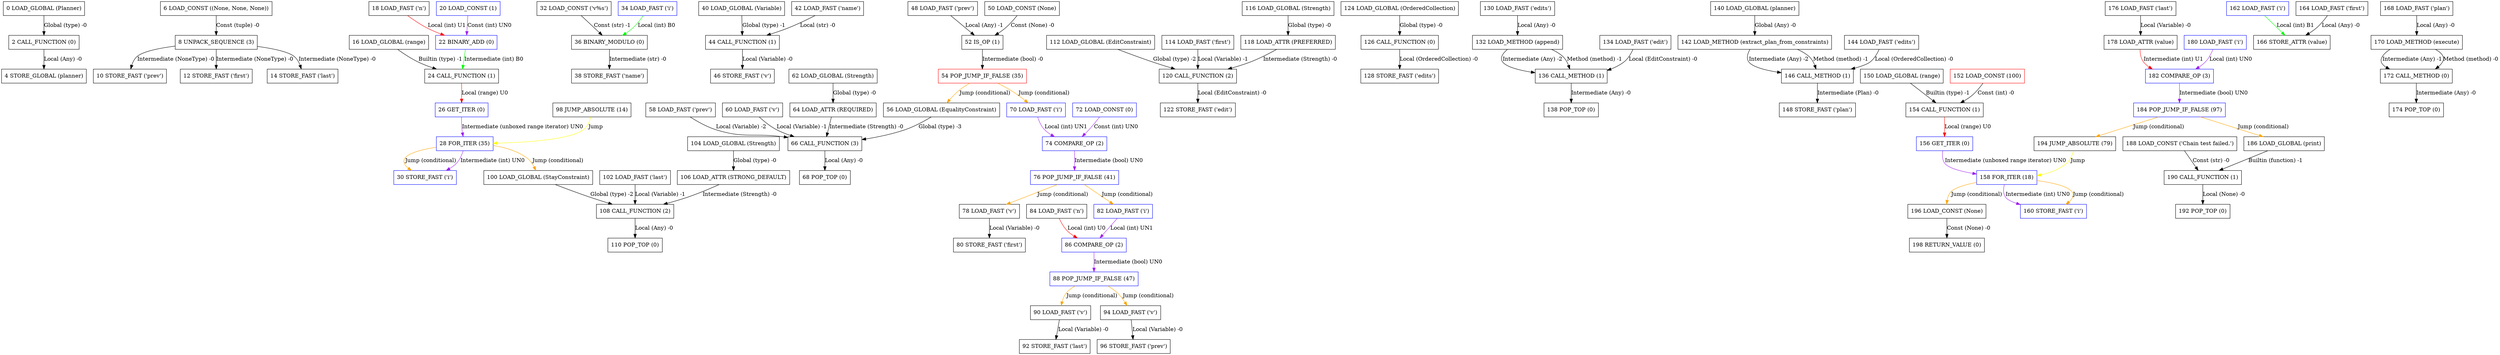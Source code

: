 digraph chain_test { 
	node [shape=box];
	OP0 [label="0 LOAD_GLOBAL (Planner)" color="black"];
	OP2 [label="2 CALL_FUNCTION (0)" color="black"];
	OP4 [label="4 STORE_GLOBAL (planner)" color="black"];
	OP6 [label="6 LOAD_CONST ((None, None, None))" color="black"];
	OP8 [label="8 UNPACK_SEQUENCE (3)" color="black"];
	OP10 [label="10 STORE_FAST ('prev')" color="black"];
	OP12 [label="12 STORE_FAST ('first')" color="black"];
	OP14 [label="14 STORE_FAST ('last')" color="black"];
	OP16 [label="16 LOAD_GLOBAL (range)" color="black"];
	OP18 [label="18 LOAD_FAST ('n')" color="black"];
	OP20 [label="20 LOAD_CONST (1)" color="blue"];
	OP22 [label="22 BINARY_ADD (0)" color="blue"];
	OP24 [label="24 CALL_FUNCTION (1)" color="black"];
	OP26 [label="26 GET_ITER (0)" color="blue"];
	OP28 [label="28 FOR_ITER (35)" color="blue"];
	OP28 -> OP30 [label="Jump (conditional)" color=orange];
	OP28 -> OP100 [label="Jump (conditional)" color=orange];
	OP30 [label="30 STORE_FAST ('i')" color="blue"];
	OP32 [label="32 LOAD_CONST ('v%s')" color="black"];
	OP34 [label="34 LOAD_FAST ('i')" color="blue"];
	OP36 [label="36 BINARY_MODULO (0)" color="black"];
	OP38 [label="38 STORE_FAST ('name')" color="black"];
	OP40 [label="40 LOAD_GLOBAL (Variable)" color="black"];
	OP42 [label="42 LOAD_FAST ('name')" color="black"];
	OP44 [label="44 CALL_FUNCTION (1)" color="black"];
	OP46 [label="46 STORE_FAST ('v')" color="black"];
	OP48 [label="48 LOAD_FAST ('prev')" color="black"];
	OP50 [label="50 LOAD_CONST (None)" color="black"];
	OP52 [label="52 IS_OP (1)" color="black"];
	OP54 [label="54 POP_JUMP_IF_FALSE (35)" color="red"];
	OP54 -> OP56 [label="Jump (conditional)" color=orange];
	OP54 -> OP70 [label="Jump (conditional)" color=orange];
	OP56 [label="56 LOAD_GLOBAL (EqualityConstraint)" color="black"];
	OP58 [label="58 LOAD_FAST ('prev')" color="black"];
	OP60 [label="60 LOAD_FAST ('v')" color="black"];
	OP62 [label="62 LOAD_GLOBAL (Strength)" color="black"];
	OP64 [label="64 LOAD_ATTR (REQUIRED)" color="black"];
	OP66 [label="66 CALL_FUNCTION (3)" color="black"];
	OP68 [label="68 POP_TOP (0)" color="black"];
	OP70 [label="70 LOAD_FAST ('i')" color="blue"];
	OP72 [label="72 LOAD_CONST (0)" color="blue"];
	OP74 [label="74 COMPARE_OP (2)" color="blue"];
	OP76 [label="76 POP_JUMP_IF_FALSE (41)" color="blue"];
	OP76 -> OP78 [label="Jump (conditional)" color=orange];
	OP76 -> OP82 [label="Jump (conditional)" color=orange];
	OP78 [label="78 LOAD_FAST ('v')" color="black"];
	OP80 [label="80 STORE_FAST ('first')" color="black"];
	OP82 [label="82 LOAD_FAST ('i')" color="blue"];
	OP84 [label="84 LOAD_FAST ('n')" color="black"];
	OP86 [label="86 COMPARE_OP (2)" color="blue"];
	OP88 [label="88 POP_JUMP_IF_FALSE (47)" color="blue"];
	OP88 -> OP90 [label="Jump (conditional)" color=orange];
	OP88 -> OP94 [label="Jump (conditional)" color=orange];
	OP90 [label="90 LOAD_FAST ('v')" color="black"];
	OP92 [label="92 STORE_FAST ('last')" color="black"];
	OP94 [label="94 LOAD_FAST ('v')" color="black"];
	OP96 [label="96 STORE_FAST ('prev')" color="black"];
	OP98 [label="98 JUMP_ABSOLUTE (14)" color="black"];
	OP98 -> OP28 [label="Jump" color=yellow];
	OP100 [label="100 LOAD_GLOBAL (StayConstraint)" color="black"];
	OP102 [label="102 LOAD_FAST ('last')" color="black"];
	OP104 [label="104 LOAD_GLOBAL (Strength)" color="black"];
	OP106 [label="106 LOAD_ATTR (STRONG_DEFAULT)" color="black"];
	OP108 [label="108 CALL_FUNCTION (2)" color="black"];
	OP110 [label="110 POP_TOP (0)" color="black"];
	OP112 [label="112 LOAD_GLOBAL (EditConstraint)" color="black"];
	OP114 [label="114 LOAD_FAST ('first')" color="black"];
	OP116 [label="116 LOAD_GLOBAL (Strength)" color="black"];
	OP118 [label="118 LOAD_ATTR (PREFERRED)" color="black"];
	OP120 [label="120 CALL_FUNCTION (2)" color="black"];
	OP122 [label="122 STORE_FAST ('edit')" color="black"];
	OP124 [label="124 LOAD_GLOBAL (OrderedCollection)" color="black"];
	OP126 [label="126 CALL_FUNCTION (0)" color="black"];
	OP128 [label="128 STORE_FAST ('edits')" color="black"];
	OP130 [label="130 LOAD_FAST ('edits')" color="black"];
	OP132 [label="132 LOAD_METHOD (append)" color="black"];
	OP134 [label="134 LOAD_FAST ('edit')" color="black"];
	OP136 [label="136 CALL_METHOD (1)" color="black"];
	OP138 [label="138 POP_TOP (0)" color="black"];
	OP140 [label="140 LOAD_GLOBAL (planner)" color="black"];
	OP142 [label="142 LOAD_METHOD (extract_plan_from_constraints)" color="black"];
	OP144 [label="144 LOAD_FAST ('edits')" color="black"];
	OP146 [label="146 CALL_METHOD (1)" color="black"];
	OP148 [label="148 STORE_FAST ('plan')" color="black"];
	OP150 [label="150 LOAD_GLOBAL (range)" color="black"];
	OP152 [label="152 LOAD_CONST (100)" color="red"];
	OP154 [label="154 CALL_FUNCTION (1)" color="black"];
	OP156 [label="156 GET_ITER (0)" color="blue"];
	OP158 [label="158 FOR_ITER (18)" color="blue"];
	OP158 -> OP160 [label="Jump (conditional)" color=orange];
	OP158 -> OP196 [label="Jump (conditional)" color=orange];
	OP160 [label="160 STORE_FAST ('i')" color="blue"];
	OP162 [label="162 LOAD_FAST ('i')" color="blue"];
	OP164 [label="164 LOAD_FAST ('first')" color="black"];
	OP166 [label="166 STORE_ATTR (value)" color="black"];
	OP168 [label="168 LOAD_FAST ('plan')" color="black"];
	OP170 [label="170 LOAD_METHOD (execute)" color="black"];
	OP172 [label="172 CALL_METHOD (0)" color="black"];
	OP174 [label="174 POP_TOP (0)" color="black"];
	OP176 [label="176 LOAD_FAST ('last')" color="black"];
	OP178 [label="178 LOAD_ATTR (value)" color="black"];
	OP180 [label="180 LOAD_FAST ('i')" color="blue"];
	OP182 [label="182 COMPARE_OP (3)" color="blue"];
	OP184 [label="184 POP_JUMP_IF_FALSE (97)" color="blue"];
	OP184 -> OP186 [label="Jump (conditional)" color=orange];
	OP184 -> OP194 [label="Jump (conditional)" color=orange];
	OP186 [label="186 LOAD_GLOBAL (print)" color="black"];
	OP188 [label="188 LOAD_CONST ('Chain test failed.')" color="black"];
	OP190 [label="190 CALL_FUNCTION (1)" color="black"];
	OP192 [label="192 POP_TOP (0)" color="black"];
	OP194 [label="194 JUMP_ABSOLUTE (79)" color="black"];
	OP194 -> OP158 [label="Jump" color=yellow];
	OP196 [label="196 LOAD_CONST (None)" color="black"];
	OP198 [label="198 RETURN_VALUE (0)" color="black"];
	OP0 -> OP2 [label="Global (type) -0" color=black];
	OP2 -> OP4 [label="Local (Any) -0" color=black];
	OP6 -> OP8 [label="Const (tuple) -0" color=black];
	OP8 -> OP10 [label="Intermediate (NoneType) -0" color=black];
	OP8 -> OP12 [label="Intermediate (NoneType) -0" color=black];
	OP8 -> OP14 [label="Intermediate (NoneType) -0" color=black];
	OP18 -> OP22 [label="Local (int) U1" color=red];
	OP20 -> OP22 [label="Const (int) UN0" color=purple];
	OP16 -> OP24 [label="Builtin (type) -1" color=black];
	OP22 -> OP24 [label="Intermediate (int) B0" color=green];
	OP24 -> OP26 [label="Local (range) U0" color=red];
	OP26 -> OP28 [label="Intermediate (unboxed range iterator) UN0" color=purple];
	OP28 -> OP30 [label="Intermediate (int) UN0" color=purple];
	OP32 -> OP36 [label="Const (str) -1" color=black];
	OP34 -> OP36 [label="Local (int) B0" color=green];
	OP36 -> OP38 [label="Intermediate (str) -0" color=black];
	OP40 -> OP44 [label="Global (type) -1" color=black];
	OP42 -> OP44 [label="Local (str) -0" color=black];
	OP44 -> OP46 [label="Local (Variable) -0" color=black];
	OP48 -> OP52 [label="Local (Any) -1" color=black];
	OP50 -> OP52 [label="Const (None) -0" color=black];
	OP52 -> OP54 [label="Intermediate (bool) -0" color=black];
	OP62 -> OP64 [label="Global (type) -0" color=black];
	OP56 -> OP66 [label="Global (type) -3" color=black];
	OP58 -> OP66 [label="Local (Variable) -2" color=black];
	OP60 -> OP66 [label="Local (Variable) -1" color=black];
	OP64 -> OP66 [label="Intermediate (Strength) -0" color=black];
	OP66 -> OP68 [label="Local (Any) -0" color=black];
	OP70 -> OP74 [label="Local (int) UN1" color=purple];
	OP72 -> OP74 [label="Const (int) UN0" color=purple];
	OP74 -> OP76 [label="Intermediate (bool) UN0" color=purple];
	OP78 -> OP80 [label="Local (Variable) -0" color=black];
	OP82 -> OP86 [label="Local (int) UN1" color=purple];
	OP84 -> OP86 [label="Local (int) U0" color=red];
	OP86 -> OP88 [label="Intermediate (bool) UN0" color=purple];
	OP90 -> OP92 [label="Local (Variable) -0" color=black];
	OP94 -> OP96 [label="Local (Variable) -0" color=black];
	OP104 -> OP106 [label="Global (type) -0" color=black];
	OP100 -> OP108 [label="Global (type) -2" color=black];
	OP102 -> OP108 [label="Local (Variable) -1" color=black];
	OP106 -> OP108 [label="Intermediate (Strength) -0" color=black];
	OP108 -> OP110 [label="Local (Any) -0" color=black];
	OP116 -> OP118 [label="Global (type) -0" color=black];
	OP112 -> OP120 [label="Global (type) -2" color=black];
	OP114 -> OP120 [label="Local (Variable) -1" color=black];
	OP118 -> OP120 [label="Intermediate (Strength) -0" color=black];
	OP120 -> OP122 [label="Local (EditConstraint) -0" color=black];
	OP124 -> OP126 [label="Global (type) -0" color=black];
	OP126 -> OP128 [label="Local (OrderedCollection) -0" color=black];
	OP130 -> OP132 [label="Local (Any) -0" color=black];
	OP132 -> OP136 [label="Intermediate (Any) -2" color=black];
	OP132 -> OP136 [label="Method (method) -1" color=black];
	OP134 -> OP136 [label="Local (EditConstraint) -0" color=black];
	OP136 -> OP138 [label="Intermediate (Any) -0" color=black];
	OP140 -> OP142 [label="Global (Any) -0" color=black];
	OP142 -> OP146 [label="Intermediate (Any) -2" color=black];
	OP142 -> OP146 [label="Method (method) -1" color=black];
	OP144 -> OP146 [label="Local (OrderedCollection) -0" color=black];
	OP146 -> OP148 [label="Intermediate (Plan) -0" color=black];
	OP150 -> OP154 [label="Builtin (type) -1" color=black];
	OP152 -> OP154 [label="Const (int) -0" color=black];
	OP154 -> OP156 [label="Local (range) U0" color=red];
	OP156 -> OP158 [label="Intermediate (unboxed range iterator) UN0" color=purple];
	OP158 -> OP160 [label="Intermediate (int) UN0" color=purple];
	OP162 -> OP166 [label="Local (int) B1" color=green];
	OP164 -> OP166 [label="Local (Any) -0" color=black];
	OP168 -> OP170 [label="Local (Any) -0" color=black];
	OP170 -> OP172 [label="Intermediate (Any) -1" color=black];
	OP170 -> OP172 [label="Method (method) -0" color=black];
	OP172 -> OP174 [label="Intermediate (Any) -0" color=black];
	OP176 -> OP178 [label="Local (Variable) -0" color=black];
	OP178 -> OP182 [label="Intermediate (int) U1" color=red];
	OP180 -> OP182 [label="Local (int) UN0" color=purple];
	OP182 -> OP184 [label="Intermediate (bool) UN0" color=purple];
	OP186 -> OP190 [label="Builtin (function) -1" color=black];
	OP188 -> OP190 [label="Const (str) -0" color=black];
	OP190 -> OP192 [label="Local (None) -0" color=black];
	OP196 -> OP198 [label="Const (None) -0" color=black];
}
digraph projection_test { 
	node [shape=box];
	OP0 [label="0 LOAD_GLOBAL (Planner)" color="black"];
	OP2 [label="2 CALL_FUNCTION (0)" color="black"];
	OP4 [label="4 STORE_GLOBAL (planner)" color="black"];
	OP6 [label="6 LOAD_GLOBAL (Variable)" color="black"];
	OP8 [label="8 LOAD_CONST ('scale')" color="black"];
	OP10 [label="10 LOAD_CONST (10)" color="red"];
	OP12 [label="12 CALL_FUNCTION (2)" color="black"];
	OP14 [label="14 STORE_FAST ('scale')" color="black"];
	OP16 [label="16 LOAD_GLOBAL (Variable)" color="black"];
	OP18 [label="18 LOAD_CONST ('offset')" color="black"];
	OP20 [label="20 LOAD_CONST (1000)" color="red"];
	OP22 [label="22 CALL_FUNCTION (2)" color="black"];
	OP24 [label="24 STORE_FAST ('offset')" color="black"];
	OP26 [label="26 LOAD_CONST (None)" color="black"];
	OP28 [label="28 STORE_FAST ('src')" color="black"];
	OP30 [label="30 LOAD_GLOBAL (OrderedCollection)" color="black"];
	OP32 [label="32 CALL_FUNCTION (0)" color="black"];
	OP34 [label="34 STORE_FAST ('dests')" color="black"];
	OP36 [label="36 LOAD_GLOBAL (range)" color="black"];
	OP38 [label="38 LOAD_FAST ('n')" color="black"];
	OP40 [label="40 CALL_FUNCTION (1)" color="black"];
	OP42 [label="42 GET_ITER (0)" color="blue"];
	OP44 [label="44 FOR_ITER (36)" color="blue"];
	OP44 -> OP46 [label="Jump (conditional)" color=orange];
	OP44 -> OP118 [label="Jump (conditional)" color=orange];
	OP46 [label="46 STORE_FAST ('i')" color="blue"];
	OP48 [label="48 LOAD_GLOBAL (Variable)" color="black"];
	OP50 [label="50 LOAD_CONST ('src%s')" color="black"];
	OP52 [label="52 LOAD_FAST ('i')" color="blue"];
	OP54 [label="54 BINARY_MODULO (0)" color="black"];
	OP56 [label="56 LOAD_FAST ('i')" color="blue"];
	OP58 [label="58 CALL_FUNCTION (2)" color="black"];
	OP60 [label="60 STORE_FAST ('src')" color="black"];
	OP62 [label="62 LOAD_GLOBAL (Variable)" color="black"];
	OP64 [label="64 LOAD_CONST ('dst%s')" color="black"];
	OP66 [label="66 LOAD_FAST ('i')" color="blue"];
	OP68 [label="68 BINARY_MODULO (0)" color="black"];
	OP70 [label="70 LOAD_FAST ('i')" color="blue"];
	OP72 [label="72 CALL_FUNCTION (2)" color="black"];
	OP74 [label="74 STORE_FAST ('dst')" color="black"];
	OP76 [label="76 LOAD_FAST ('dests')" color="black"];
	OP78 [label="78 LOAD_METHOD (append)" color="black"];
	OP80 [label="80 LOAD_FAST ('dst')" color="black"];
	OP82 [label="82 CALL_METHOD (1)" color="black"];
	OP84 [label="84 POP_TOP (0)" color="black"];
	OP86 [label="86 LOAD_GLOBAL (StayConstraint)" color="black"];
	OP88 [label="88 LOAD_FAST ('src')" color="black"];
	OP90 [label="90 LOAD_GLOBAL (Strength)" color="black"];
	OP92 [label="92 LOAD_ATTR (NORMAL)" color="black"];
	OP94 [label="94 CALL_FUNCTION (2)" color="black"];
	OP96 [label="96 POP_TOP (0)" color="black"];
	OP98 [label="98 LOAD_GLOBAL (ScaleConstraint)" color="black"];
	OP100 [label="100 LOAD_FAST ('src')" color="black"];
	OP102 [label="102 LOAD_FAST ('scale')" color="black"];
	OP104 [label="104 LOAD_FAST ('offset')" color="black"];
	OP106 [label="106 LOAD_FAST ('dst')" color="black"];
	OP108 [label="108 LOAD_GLOBAL (Strength)" color="black"];
	OP110 [label="110 LOAD_ATTR (REQUIRED)" color="black"];
	OP112 [label="112 CALL_FUNCTION (5)" color="black"];
	OP114 [label="114 POP_TOP (0)" color="black"];
	OP116 [label="116 JUMP_ABSOLUTE (22)" color="black"];
	OP116 -> OP44 [label="Jump" color=yellow];
	OP118 [label="118 LOAD_GLOBAL (change)" color="black"];
	OP120 [label="120 LOAD_FAST ('src')" color="black"];
	OP122 [label="122 LOAD_CONST (17)" color="red"];
	OP124 [label="124 CALL_FUNCTION (2)" color="black"];
	OP126 [label="126 POP_TOP (0)" color="black"];
	OP128 [label="128 LOAD_FAST ('dst')" color="black"];
	OP130 [label="130 LOAD_ATTR (value)" color="black"];
	OP132 [label="132 LOAD_CONST (1170)" color="blue"];
	OP134 [label="134 COMPARE_OP (3)" color="blue"];
	OP136 [label="136 POP_JUMP_IF_FALSE (73)" color="blue"];
	OP136 -> OP138 [label="Jump (conditional)" color=orange];
	OP136 -> OP146 [label="Jump (conditional)" color=orange];
	OP138 [label="138 LOAD_GLOBAL (print)" color="black"];
	OP140 [label="140 LOAD_CONST ('Projection 1 failed')" color="black"];
	OP142 [label="142 CALL_FUNCTION (1)" color="black"];
	OP144 [label="144 POP_TOP (0)" color="black"];
	OP146 [label="146 LOAD_GLOBAL (change)" color="black"];
	OP148 [label="148 LOAD_FAST ('dst')" color="black"];
	OP150 [label="150 LOAD_CONST (1050)" color="red"];
	OP152 [label="152 CALL_FUNCTION (2)" color="black"];
	OP154 [label="154 POP_TOP (0)" color="black"];
	OP156 [label="156 LOAD_FAST ('src')" color="black"];
	OP158 [label="158 LOAD_ATTR (value)" color="black"];
	OP160 [label="160 LOAD_CONST (5)" color="blue"];
	OP162 [label="162 COMPARE_OP (3)" color="blue"];
	OP164 [label="164 POP_JUMP_IF_FALSE (87)" color="blue"];
	OP164 -> OP166 [label="Jump (conditional)" color=orange];
	OP164 -> OP174 [label="Jump (conditional)" color=orange];
	OP166 [label="166 LOAD_GLOBAL (print)" color="black"];
	OP168 [label="168 LOAD_CONST ('Projection 2 failed')" color="black"];
	OP170 [label="170 CALL_FUNCTION (1)" color="black"];
	OP172 [label="172 POP_TOP (0)" color="black"];
	OP174 [label="174 LOAD_GLOBAL (change)" color="black"];
	OP176 [label="176 LOAD_FAST ('scale')" color="black"];
	OP178 [label="178 LOAD_CONST (5)" color="red"];
	OP180 [label="180 CALL_FUNCTION (2)" color="black"];
	OP182 [label="182 POP_TOP (0)" color="black"];
	OP184 [label="184 LOAD_GLOBAL (range)" color="black"];
	OP186 [label="186 LOAD_FAST ('n')" color="black"];
	OP188 [label="188 LOAD_CONST (1)" color="blue"];
	OP190 [label="190 BINARY_SUBTRACT (0)" color="blue"];
	OP192 [label="192 CALL_FUNCTION (1)" color="black"];
	OP194 [label="194 GET_ITER (0)" color="blue"];
	OP196 [label="196 FOR_ITER (17)" color="blue"];
	OP196 -> OP198 [label="Jump (conditional)" color=orange];
	OP196 -> OP232 [label="Jump (conditional)" color=orange];
	OP198 [label="198 STORE_FAST ('i')" color="blue"];
	OP200 [label="200 LOAD_FAST ('dests')" color="black"];
	OP202 [label="202 LOAD_FAST ('i')" color="blue"];
	OP204 [label="204 BINARY_SUBSCR (0)" color="black"];
	OP206 [label="206 LOAD_ATTR (value)" color="black"];
	OP208 [label="208 LOAD_FAST ('i')" color="blue"];
	OP210 [label="210 LOAD_CONST (5)" color="blue"];
	OP212 [label="212 BINARY_MULTIPLY (0)" color="blue"];
	OP214 [label="214 LOAD_CONST (1000)" color="blue"];
	OP216 [label="216 BINARY_ADD (0)" color="blue"];
	OP218 [label="218 COMPARE_OP (3)" color="blue"];
	OP220 [label="220 POP_JUMP_IF_FALSE (115)" color="blue"];
	OP220 -> OP222 [label="Jump (conditional)" color=orange];
	OP220 -> OP230 [label="Jump (conditional)" color=orange];
	OP222 [label="222 LOAD_GLOBAL (print)" color="black"];
	OP224 [label="224 LOAD_CONST ('Projection 3 failed')" color="black"];
	OP226 [label="226 CALL_FUNCTION (1)" color="black"];
	OP228 [label="228 POP_TOP (0)" color="black"];
	OP230 [label="230 JUMP_ABSOLUTE (98)" color="black"];
	OP230 -> OP196 [label="Jump" color=yellow];
	OP232 [label="232 LOAD_GLOBAL (change)" color="black"];
	OP234 [label="234 LOAD_FAST ('offset')" color="black"];
	OP236 [label="236 LOAD_CONST (2000)" color="red"];
	OP238 [label="238 CALL_FUNCTION (2)" color="black"];
	OP240 [label="240 POP_TOP (0)" color="black"];
	OP242 [label="242 LOAD_GLOBAL (range)" color="black"];
	OP244 [label="244 LOAD_FAST ('n')" color="black"];
	OP246 [label="246 LOAD_CONST (1)" color="blue"];
	OP248 [label="248 BINARY_SUBTRACT (0)" color="blue"];
	OP250 [label="250 CALL_FUNCTION (1)" color="black"];
	OP252 [label="252 GET_ITER (0)" color="blue"];
	OP254 [label="254 FOR_ITER (17)" color="blue"];
	OP254 -> OP256 [label="Jump (conditional)" color=orange];
	OP254 -> OP290 [label="Jump (conditional)" color=orange];
	OP256 [label="256 STORE_FAST ('i')" color="blue"];
	OP258 [label="258 LOAD_FAST ('dests')" color="black"];
	OP260 [label="260 LOAD_FAST ('i')" color="blue"];
	OP262 [label="262 BINARY_SUBSCR (0)" color="black"];
	OP264 [label="264 LOAD_ATTR (value)" color="black"];
	OP266 [label="266 LOAD_FAST ('i')" color="blue"];
	OP268 [label="268 LOAD_CONST (5)" color="blue"];
	OP270 [label="270 BINARY_MULTIPLY (0)" color="blue"];
	OP272 [label="272 LOAD_CONST (2000)" color="blue"];
	OP274 [label="274 BINARY_ADD (0)" color="blue"];
	OP276 [label="276 COMPARE_OP (3)" color="blue"];
	OP278 [label="278 POP_JUMP_IF_FALSE (144)" color="blue"];
	OP278 -> OP280 [label="Jump (conditional)" color=orange];
	OP278 -> OP288 [label="Jump (conditional)" color=orange];
	OP280 [label="280 LOAD_GLOBAL (print)" color="black"];
	OP282 [label="282 LOAD_CONST ('Projection 4 failed')" color="black"];
	OP284 [label="284 CALL_FUNCTION (1)" color="black"];
	OP286 [label="286 POP_TOP (0)" color="black"];
	OP288 [label="288 JUMP_ABSOLUTE (127)" color="black"];
	OP288 -> OP254 [label="Jump" color=yellow];
	OP290 [label="290 LOAD_CONST (None)" color="black"];
	OP292 [label="292 RETURN_VALUE (0)" color="black"];
	OP0 -> OP2 [label="Global (type) -0" color=black];
	OP2 -> OP4 [label="Local (Any) -0" color=black];
	OP6 -> OP12 [label="Global (type) -2" color=black];
	OP8 -> OP12 [label="Const (str) -1" color=black];
	OP10 -> OP12 [label="Const (int) -0" color=black];
	OP12 -> OP14 [label="Local (Variable) -0" color=black];
	OP16 -> OP22 [label="Global (type) -2" color=black];
	OP18 -> OP22 [label="Const (str) -1" color=black];
	OP20 -> OP22 [label="Const (int) -0" color=black];
	OP22 -> OP24 [label="Local (Variable) -0" color=black];
	OP26 -> OP28 [label="Const (None) -0" color=black];
	OP30 -> OP32 [label="Global (type) -0" color=black];
	OP32 -> OP34 [label="Local (OrderedCollection) -0" color=black];
	OP36 -> OP40 [label="Builtin (type) -1" color=black];
	OP38 -> OP40 [label="Local (int) -0" color=black];
	OP40 -> OP42 [label="Local (range) U0" color=red];
	OP42 -> OP44 [label="Intermediate (unboxed range iterator) UN0" color=purple];
	OP44 -> OP46 [label="Intermediate (int) UN0" color=purple];
	OP50 -> OP54 [label="Const (str) -1" color=black];
	OP52 -> OP54 [label="Local (int) B0" color=green];
	OP48 -> OP58 [label="Global (type) -2" color=black];
	OP54 -> OP58 [label="Intermediate (str) -1" color=black];
	OP56 -> OP58 [label="Local (int) B0" color=green];
	OP58 -> OP60 [label="Local (Variable) -0" color=black];
	OP64 -> OP68 [label="Const (str) -1" color=black];
	OP66 -> OP68 [label="Local (int) B0" color=green];
	OP62 -> OP72 [label="Global (type) -2" color=black];
	OP68 -> OP72 [label="Intermediate (str) -1" color=black];
	OP70 -> OP72 [label="Local (int) B0" color=green];
	OP72 -> OP74 [label="Local (Variable) -0" color=black];
	OP76 -> OP78 [label="Local (OrderedCollection) -0" color=black];
	OP78 -> OP82 [label="Intermediate (OrderedCollection) -2" color=black];
	OP78 -> OP82 [label="Method (method) -1" color=black];
	OP80 -> OP82 [label="Local (Variable) -0" color=black];
	OP82 -> OP84 [label="Intermediate (Any) -0" color=black];
	OP90 -> OP92 [label="Global (type) -0" color=black];
	OP86 -> OP94 [label="Global (type) -2" color=black];
	OP88 -> OP94 [label="Local (Variable) -1" color=black];
	OP92 -> OP94 [label="Intermediate (Strength) -0" color=black];
	OP94 -> OP96 [label="Local (Any) -0" color=black];
	OP108 -> OP110 [label="Global (type) -0" color=black];
	OP98 -> OP112 [label="Global (type) -5" color=black];
	OP100 -> OP112 [label="Local (Variable) -4" color=black];
	OP102 -> OP112 [label="Local (Variable) -3" color=black];
	OP104 -> OP112 [label="Local (Variable) -2" color=black];
	OP106 -> OP112 [label="Local (Variable) -1" color=black];
	OP110 -> OP112 [label="Intermediate (Strength) -0" color=black];
	OP112 -> OP114 [label="Local (Any) -0" color=black];
	OP118 -> OP124 [label="Global (function) -2" color=black];
	OP120 -> OP124 [label="Local (Variable) -1" color=black];
	OP122 -> OP124 [label="Const (int) -0" color=black];
	OP124 -> OP126 [label="Local (Any) -0" color=black];
	OP128 -> OP130 [label="Local (Variable) -0" color=black];
	OP130 -> OP134 [label="Intermediate (int) U1" color=red];
	OP132 -> OP134 [label="Const (int) UN0" color=purple];
	OP134 -> OP136 [label="Intermediate (bool) UN0" color=purple];
	OP138 -> OP142 [label="Builtin (function) -1" color=black];
	OP140 -> OP142 [label="Const (str) -0" color=black];
	OP142 -> OP144 [label="Local (None) -0" color=black];
	OP146 -> OP152 [label="Global (function) -2" color=black];
	OP148 -> OP152 [label="Local (Variable) -1" color=black];
	OP150 -> OP152 [label="Const (int) -0" color=black];
	OP152 -> OP154 [label="Local (Any) -0" color=black];
	OP156 -> OP158 [label="Local (Variable) -0" color=black];
	OP158 -> OP162 [label="Intermediate (float) U1" color=red];
	OP160 -> OP162 [label="Const (int) UN0" color=purple];
	OP162 -> OP164 [label="Intermediate (bool) UN0" color=purple];
	OP166 -> OP170 [label="Builtin (function) -1" color=black];
	OP168 -> OP170 [label="Const (str) -0" color=black];
	OP170 -> OP172 [label="Local (None) -0" color=black];
	OP174 -> OP180 [label="Global (function) -2" color=black];
	OP176 -> OP180 [label="Local (Variable) -1" color=black];
	OP178 -> OP180 [label="Const (int) -0" color=black];
	OP180 -> OP182 [label="Local (Any) -0" color=black];
	OP186 -> OP190 [label="Local (int) U1" color=red];
	OP188 -> OP190 [label="Const (int) UN0" color=purple];
	OP184 -> OP192 [label="Builtin (type) -1" color=black];
	OP190 -> OP192 [label="Intermediate (int) B0" color=green];
	OP192 -> OP194 [label="Local (range) U0" color=red];
	OP194 -> OP196 [label="Intermediate (unboxed range iterator) UN0" color=purple];
	OP196 -> OP198 [label="Intermediate (int) UN0" color=purple];
	OP200 -> OP204 [label="Local (OrderedCollection) -1" color=black];
	OP202 -> OP204 [label="Local (int) B0" color=green];
	OP204 -> OP206 [label="Intermediate (Variable) -0" color=black];
	OP208 -> OP212 [label="Local (int) UN1" color=purple];
	OP210 -> OP212 [label="Const (int) UN0" color=purple];
	OP212 -> OP216 [label="Intermediate (int) UN1" color=purple];
	OP214 -> OP216 [label="Const (int) UN0" color=purple];
	OP206 -> OP218 [label="Intermediate (int) U1" color=red];
	OP216 -> OP218 [label="Intermediate (int) UN0" color=purple];
	OP218 -> OP220 [label="Intermediate (bool) UN0" color=purple];
	OP222 -> OP226 [label="Builtin (function) -1" color=black];
	OP224 -> OP226 [label="Const (str) -0" color=black];
	OP226 -> OP228 [label="Local (None) -0" color=black];
	OP232 -> OP238 [label="Global (function) -2" color=black];
	OP234 -> OP238 [label="Local (Variable) -1" color=black];
	OP236 -> OP238 [label="Const (int) -0" color=black];
	OP238 -> OP240 [label="Local (Any) -0" color=black];
	OP244 -> OP248 [label="Local (int) U1" color=red];
	OP246 -> OP248 [label="Const (int) UN0" color=purple];
	OP242 -> OP250 [label="Builtin (type) -1" color=black];
	OP248 -> OP250 [label="Intermediate (int) B0" color=green];
	OP250 -> OP252 [label="Local (range) U0" color=red];
	OP252 -> OP254 [label="Intermediate (unboxed range iterator) UN0" color=purple];
	OP254 -> OP256 [label="Intermediate (int) UN0" color=purple];
	OP258 -> OP262 [label="Local (OrderedCollection) -1" color=black];
	OP260 -> OP262 [label="Local (int) B0" color=green];
	OP262 -> OP264 [label="Intermediate (Variable) -0" color=black];
	OP266 -> OP270 [label="Local (int) UN1" color=purple];
	OP268 -> OP270 [label="Const (int) UN0" color=purple];
	OP270 -> OP274 [label="Intermediate (int) UN1" color=purple];
	OP272 -> OP274 [label="Const (int) UN0" color=purple];
	OP264 -> OP276 [label="Intermediate (int) U1" color=red];
	OP274 -> OP276 [label="Intermediate (int) UN0" color=purple];
	OP276 -> OP278 [label="Intermediate (bool) UN0" color=purple];
	OP280 -> OP284 [label="Builtin (function) -1" color=black];
	OP282 -> OP284 [label="Const (str) -0" color=black];
	OP284 -> OP286 [label="Local (None) -0" color=black];
	OP290 -> OP292 [label="Const (None) -0" color=black];
}
digraph change { 
	node [shape=box];
	OP0 [label="0 LOAD_GLOBAL (EditConstraint)" color="black"];
	OP2 [label="2 LOAD_FAST ('v')" color="black"];
	OP4 [label="4 LOAD_GLOBAL (Strength)" color="black"];
	OP6 [label="6 LOAD_ATTR (PREFERRED)" color="black"];
	OP8 [label="8 CALL_FUNCTION (2)" color="black"];
	OP10 [label="10 STORE_FAST ('edit')" color="black"];
	OP12 [label="12 LOAD_GLOBAL (OrderedCollection)" color="black"];
	OP14 [label="14 CALL_FUNCTION (0)" color="black"];
	OP16 [label="16 STORE_FAST ('edits')" color="black"];
	OP18 [label="18 LOAD_FAST ('edits')" color="black"];
	OP20 [label="20 LOAD_METHOD (append)" color="black"];
	OP22 [label="22 LOAD_FAST ('edit')" color="black"];
	OP24 [label="24 CALL_METHOD (1)" color="black"];
	OP26 [label="26 POP_TOP (0)" color="black"];
	OP28 [label="28 LOAD_GLOBAL (planner)" color="black"];
	OP30 [label="30 LOAD_METHOD (extract_plan_from_constraints)" color="black"];
	OP32 [label="32 LOAD_FAST ('edits')" color="black"];
	OP34 [label="34 CALL_METHOD (1)" color="black"];
	OP36 [label="36 STORE_FAST ('plan')" color="black"];
	OP38 [label="38 LOAD_GLOBAL (range)" color="black"];
	OP40 [label="40 LOAD_CONST (10)" color="red"];
	OP42 [label="42 CALL_FUNCTION (1)" color="black"];
	OP44 [label="44 GET_ITER (0)" color="blue"];
	OP46 [label="46 FOR_ITER (9)" color="blue"];
	OP46 -> OP48 [label="Jump (conditional)" color=orange];
	OP46 -> OP66 [label="Jump (conditional)" color=orange];
	OP48 [label="48 STORE_FAST ('i')" color="black"];
	OP50 [label="50 LOAD_FAST ('new_value')" color="black"];
	OP52 [label="52 LOAD_FAST ('v')" color="black"];
	OP54 [label="54 STORE_ATTR (value)" color="black"];
	OP56 [label="56 LOAD_FAST ('plan')" color="black"];
	OP58 [label="58 LOAD_METHOD (execute)" color="black"];
	OP60 [label="60 CALL_METHOD (0)" color="black"];
	OP62 [label="62 POP_TOP (0)" color="black"];
	OP64 [label="64 JUMP_ABSOLUTE (23)" color="black"];
	OP64 -> OP46 [label="Jump" color=yellow];
	OP66 [label="66 LOAD_FAST ('edit')" color="black"];
	OP68 [label="68 LOAD_METHOD (destroy_constraint)" color="black"];
	OP70 [label="70 CALL_METHOD (0)" color="black"];
	OP72 [label="72 POP_TOP (0)" color="black"];
	OP74 [label="74 LOAD_CONST (None)" color="black"];
	OP76 [label="76 RETURN_VALUE (0)" color="black"];
	OP4 -> OP6 [label="Global (type) -0" color=black];
	OP0 -> OP8 [label="Global (type) -2" color=black];
	OP2 -> OP8 [label="Local (Variable) -1" color=black];
	OP6 -> OP8 [label="Intermediate (Strength) -0" color=black];
	OP8 -> OP10 [label="Local (EditConstraint) -0" color=black];
	OP12 -> OP14 [label="Global (type) -0" color=black];
	OP14 -> OP16 [label="Local (OrderedCollection) -0" color=black];
	OP18 -> OP20 [label="Local (OrderedCollection) -0" color=black];
	OP20 -> OP24 [label="Intermediate (OrderedCollection) -2" color=black];
	OP20 -> OP24 [label="Method (method) -1" color=black];
	OP22 -> OP24 [label="Local (EditConstraint) -0" color=black];
	OP24 -> OP26 [label="Intermediate (Any) -0" color=black];
	OP28 -> OP30 [label="Global (Any) -0" color=black];
	OP30 -> OP34 [label="Intermediate (Any) -2" color=black];
	OP30 -> OP34 [label="Method (method) -1" color=black];
	OP32 -> OP34 [label="Local (OrderedCollection) -0" color=black];
	OP34 -> OP36 [label="Intermediate (Plan) -0" color=black];
	OP38 -> OP42 [label="Builtin (type) -1" color=black];
	OP40 -> OP42 [label="Const (int) -0" color=black];
	OP42 -> OP44 [label="Local (range) U0" color=red];
	OP44 -> OP46 [label="Intermediate (unboxed range iterator) UN0" color=purple];
	OP46 -> OP48 [label="Intermediate (int) B0" color=green];
	OP50 -> OP54 [label="Local (int) -1" color=black];
	OP52 -> OP54 [label="Local (Variable) -0" color=black];
	OP56 -> OP58 [label="Local (Plan) -0" color=black];
	OP58 -> OP60 [label="Intermediate (Plan) -1" color=black];
	OP58 -> OP60 [label="Method (method) -0" color=black];
	OP60 -> OP62 [label="Intermediate (Any) -0" color=black];
	OP66 -> OP68 [label="Local (EditConstraint) -0" color=black];
	OP68 -> OP70 [label="Intermediate (EditConstraint) -1" color=black];
	OP68 -> OP70 [label="Method (method) -0" color=black];
	OP70 -> OP72 [label="Intermediate (Any) -0" color=black];
	OP74 -> OP76 [label="Const (None) -0" color=black];
}
digraph delta_blue { 
	node [shape=box];
	OP0 [label="0 LOAD_GLOBAL (chain_test)" color="black"];
	OP2 [label="2 LOAD_FAST ('n')" color="black"];
	OP4 [label="4 CALL_FUNCTION (1)" color="black"];
	OP6 [label="6 POP_TOP (0)" color="black"];
	OP8 [label="8 LOAD_GLOBAL (projection_test)" color="black"];
	OP10 [label="10 LOAD_FAST ('n')" color="black"];
	OP12 [label="12 CALL_FUNCTION (1)" color="black"];
	OP14 [label="14 POP_TOP (0)" color="black"];
	OP16 [label="16 LOAD_CONST (None)" color="black"];
	OP18 [label="18 RETURN_VALUE (0)" color="black"];
	OP0 -> OP4 [label="Global (function) -1" color=black];
	OP2 -> OP4 [label="Local (int) -0" color=black];
	OP4 -> OP6 [label="Local (Any) -0" color=black];
	OP8 -> OP12 [label="Global (function) -1" color=black];
	OP10 -> OP12 [label="Local (int) -0" color=black];
	OP12 -> OP14 [label="Local (Any) -0" color=black];
	OP16 -> OP18 [label="Const (None) -0" color=black];
}
